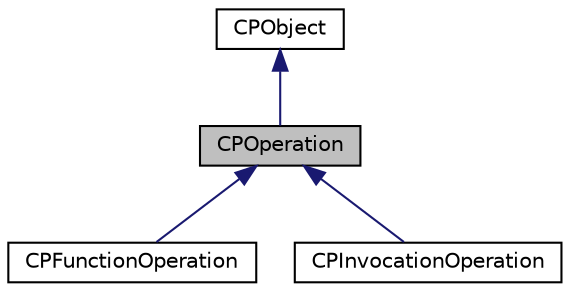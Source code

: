 digraph "CPOperation"
{
  edge [fontname="Helvetica",fontsize="10",labelfontname="Helvetica",labelfontsize="10"];
  node [fontname="Helvetica",fontsize="10",shape=record];
  Node1 [label="CPOperation",height=0.2,width=0.4,color="black", fillcolor="grey75", style="filled" fontcolor="black"];
  Node2 -> Node1 [dir="back",color="midnightblue",fontsize="10",style="solid",fontname="Helvetica"];
  Node2 [label="CPObject",height=0.2,width=0.4,color="black", fillcolor="white", style="filled",URL="$class_c_p_object.html"];
  Node1 -> Node3 [dir="back",color="midnightblue",fontsize="10",style="solid",fontname="Helvetica"];
  Node3 [label="CPFunctionOperation",height=0.2,width=0.4,color="black", fillcolor="white", style="filled",URL="$interface_c_p_function_operation.html",tooltip="Represents an operation using a JavaScript function that can be run in an CPOperationQueue. "];
  Node1 -> Node4 [dir="back",color="midnightblue",fontsize="10",style="solid",fontname="Helvetica"];
  Node4 [label="CPInvocationOperation",height=0.2,width=0.4,color="black", fillcolor="white", style="filled",URL="$interface_c_p_invocation_operation.html",tooltip="Represents an operation using an invocation that can be run in an CPOperationQueue. "];
}
